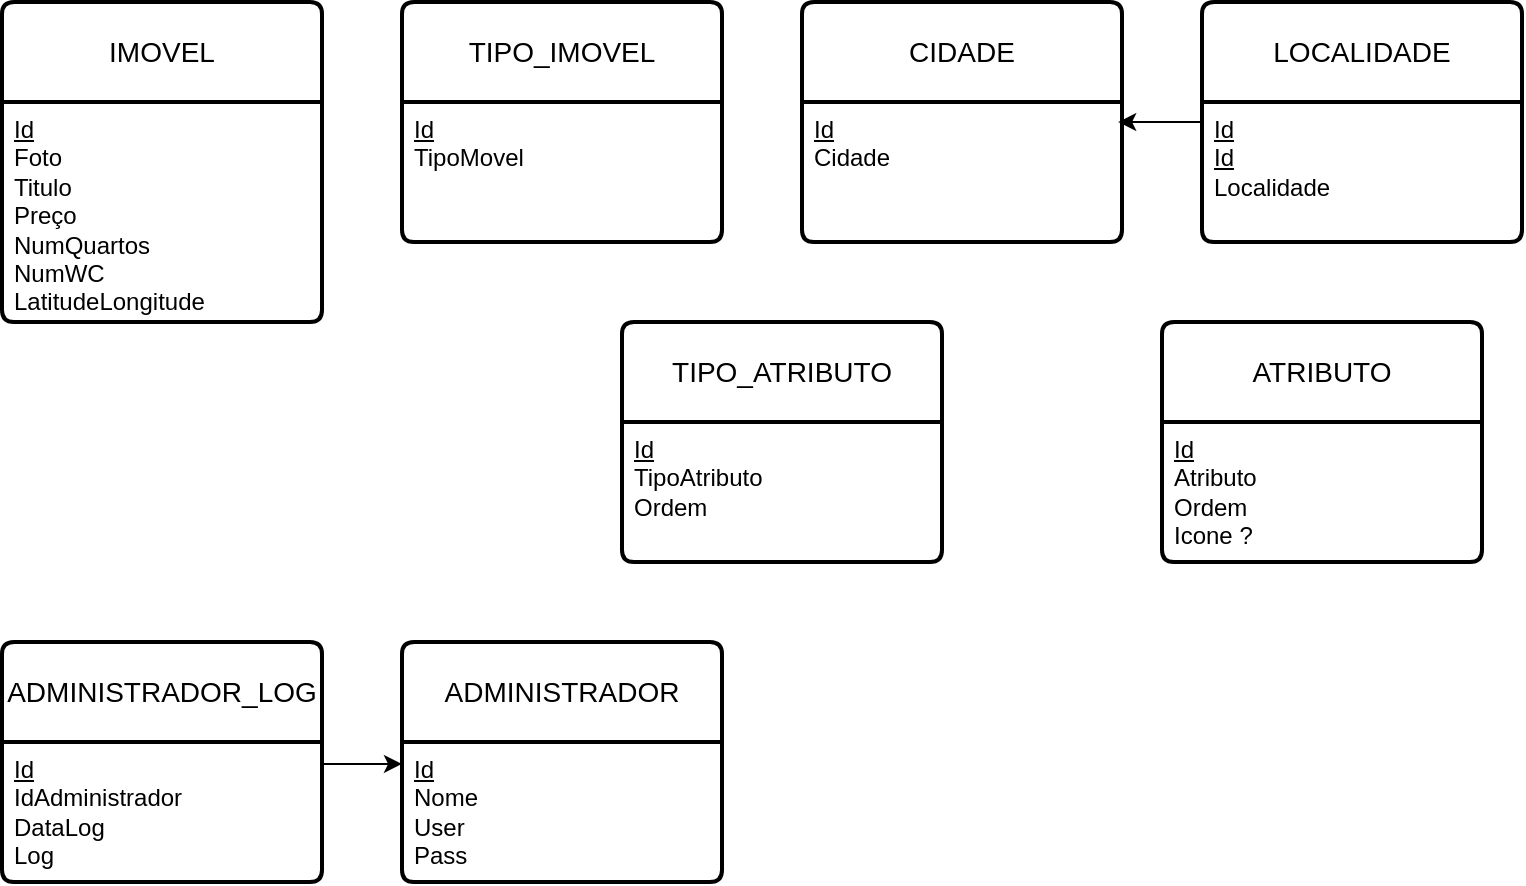 <mxfile version="28.2.7">
  <diagram name="Página-1" id="iOgZG-QpdQuNY-bKq2Vl">
    <mxGraphModel dx="1186" dy="755" grid="1" gridSize="10" guides="1" tooltips="1" connect="1" arrows="1" fold="1" page="1" pageScale="1" pageWidth="827" pageHeight="1169" math="0" shadow="0">
      <root>
        <mxCell id="0" />
        <mxCell id="1" parent="0" />
        <mxCell id="RXP75yjf66JLqtDQgiSF-1" value="ADMINISTRADOR" style="swimlane;childLayout=stackLayout;horizontal=1;startSize=50;horizontalStack=0;rounded=1;fontSize=14;fontStyle=0;strokeWidth=2;resizeParent=0;resizeLast=1;shadow=0;dashed=0;align=center;arcSize=4;whiteSpace=wrap;html=1;" parent="1" vertex="1">
          <mxGeometry x="240" y="400" width="160" height="120" as="geometry" />
        </mxCell>
        <mxCell id="RXP75yjf66JLqtDQgiSF-2" value="&lt;u&gt;Id&lt;/u&gt;&lt;div&gt;Nome&lt;/div&gt;&lt;div&gt;User&lt;br&gt;Pass&lt;/div&gt;" style="align=left;strokeColor=none;fillColor=none;spacingLeft=4;spacingRight=4;fontSize=12;verticalAlign=top;resizable=0;rotatable=0;part=1;html=1;whiteSpace=wrap;" parent="RXP75yjf66JLqtDQgiSF-1" vertex="1">
          <mxGeometry y="50" width="160" height="70" as="geometry" />
        </mxCell>
        <mxCell id="RXP75yjf66JLqtDQgiSF-5" value="TIPO_IMOVEL" style="swimlane;childLayout=stackLayout;horizontal=1;startSize=50;horizontalStack=0;rounded=1;fontSize=14;fontStyle=0;strokeWidth=2;resizeParent=0;resizeLast=1;shadow=0;dashed=0;align=center;arcSize=4;whiteSpace=wrap;html=1;" parent="1" vertex="1">
          <mxGeometry x="240" y="80" width="160" height="120" as="geometry" />
        </mxCell>
        <mxCell id="RXP75yjf66JLqtDQgiSF-6" value="&lt;u&gt;Id&lt;/u&gt;&lt;div&gt;TipoMovel&lt;/div&gt;" style="align=left;strokeColor=none;fillColor=none;spacingLeft=4;spacingRight=4;fontSize=12;verticalAlign=top;resizable=0;rotatable=0;part=1;html=1;whiteSpace=wrap;" parent="RXP75yjf66JLqtDQgiSF-5" vertex="1">
          <mxGeometry y="50" width="160" height="70" as="geometry" />
        </mxCell>
        <mxCell id="RXP75yjf66JLqtDQgiSF-7" value="CIDADE" style="swimlane;childLayout=stackLayout;horizontal=1;startSize=50;horizontalStack=0;rounded=1;fontSize=14;fontStyle=0;strokeWidth=2;resizeParent=0;resizeLast=1;shadow=0;dashed=0;align=center;arcSize=4;whiteSpace=wrap;html=1;" parent="1" vertex="1">
          <mxGeometry x="440" y="80" width="160" height="120" as="geometry" />
        </mxCell>
        <mxCell id="RXP75yjf66JLqtDQgiSF-8" value="&lt;div&gt;&lt;u style=&quot;background-color: transparent; color: light-dark(rgb(0, 0, 0), rgb(255, 255, 255));&quot;&gt;Id&lt;/u&gt;&lt;/div&gt;&lt;div&gt;Cidade&lt;/div&gt;" style="align=left;strokeColor=none;fillColor=none;spacingLeft=4;spacingRight=4;fontSize=12;verticalAlign=top;resizable=0;rotatable=0;part=1;html=1;whiteSpace=wrap;" parent="RXP75yjf66JLqtDQgiSF-7" vertex="1">
          <mxGeometry y="50" width="160" height="70" as="geometry" />
        </mxCell>
        <mxCell id="RXP75yjf66JLqtDQgiSF-9" value="LOCALIDADE" style="swimlane;childLayout=stackLayout;horizontal=1;startSize=50;horizontalStack=0;rounded=1;fontSize=14;fontStyle=0;strokeWidth=2;resizeParent=0;resizeLast=1;shadow=0;dashed=0;align=center;arcSize=4;whiteSpace=wrap;html=1;" parent="1" vertex="1">
          <mxGeometry x="640" y="80" width="160" height="120" as="geometry" />
        </mxCell>
        <mxCell id="RXP75yjf66JLqtDQgiSF-10" value="&lt;div&gt;&lt;u&gt;Id&lt;/u&gt;&lt;/div&gt;&lt;u&gt;Id&lt;/u&gt;&lt;div&gt;Localidade&lt;/div&gt;" style="align=left;strokeColor=none;fillColor=none;spacingLeft=4;spacingRight=4;fontSize=12;verticalAlign=top;resizable=0;rotatable=0;part=1;html=1;whiteSpace=wrap;" parent="RXP75yjf66JLqtDQgiSF-9" vertex="1">
          <mxGeometry y="50" width="160" height="70" as="geometry" />
        </mxCell>
        <mxCell id="RXP75yjf66JLqtDQgiSF-11" value="IMOVEL" style="swimlane;childLayout=stackLayout;horizontal=1;startSize=50;horizontalStack=0;rounded=1;fontSize=14;fontStyle=0;strokeWidth=2;resizeParent=0;resizeLast=1;shadow=0;dashed=0;align=center;arcSize=4;whiteSpace=wrap;html=1;" parent="1" vertex="1">
          <mxGeometry x="40" y="80" width="160" height="160" as="geometry" />
        </mxCell>
        <mxCell id="RXP75yjf66JLqtDQgiSF-12" value="&lt;u&gt;Id&lt;/u&gt;&lt;div&gt;Foto&lt;/div&gt;&lt;div&gt;Titulo&lt;/div&gt;&lt;div&gt;Preço&lt;/div&gt;&lt;div&gt;NumQuartos&lt;/div&gt;&lt;div&gt;NumWC&lt;/div&gt;&lt;div&gt;LatitudeLongitude&lt;/div&gt;" style="align=left;strokeColor=none;fillColor=none;spacingLeft=4;spacingRight=4;fontSize=12;verticalAlign=top;resizable=0;rotatable=0;part=1;html=1;whiteSpace=wrap;" parent="RXP75yjf66JLqtDQgiSF-11" vertex="1">
          <mxGeometry y="50" width="160" height="110" as="geometry" />
        </mxCell>
        <mxCell id="RXP75yjf66JLqtDQgiSF-13" value="ADMINISTRADOR_LOG" style="swimlane;childLayout=stackLayout;horizontal=1;startSize=50;horizontalStack=0;rounded=1;fontSize=14;fontStyle=0;strokeWidth=2;resizeParent=0;resizeLast=1;shadow=0;dashed=0;align=center;arcSize=4;whiteSpace=wrap;html=1;" parent="1" vertex="1">
          <mxGeometry x="40" y="400" width="160" height="120" as="geometry" />
        </mxCell>
        <mxCell id="RXP75yjf66JLqtDQgiSF-14" value="&lt;div&gt;&lt;u&gt;Id&lt;/u&gt;&lt;span style=&quot;background-color: transparent; color: light-dark(rgb(0, 0, 0), rgb(255, 255, 255));&quot;&gt;&lt;/span&gt;&lt;/div&gt;&lt;div&gt;&lt;span style=&quot;background-color: transparent; color: light-dark(rgb(0, 0, 0), rgb(255, 255, 255));&quot;&gt;IdAdministrador&lt;/span&gt;&lt;/div&gt;&lt;div&gt;DataLog&lt;/div&gt;&lt;div&gt;Log&lt;/div&gt;" style="align=left;strokeColor=none;fillColor=none;spacingLeft=4;spacingRight=4;fontSize=12;verticalAlign=top;resizable=0;rotatable=0;part=1;html=1;whiteSpace=wrap;" parent="RXP75yjf66JLqtDQgiSF-13" vertex="1">
          <mxGeometry y="50" width="160" height="70" as="geometry" />
        </mxCell>
        <mxCell id="RXP75yjf66JLqtDQgiSF-15" value="ATRIBUTO" style="swimlane;childLayout=stackLayout;horizontal=1;startSize=50;horizontalStack=0;rounded=1;fontSize=14;fontStyle=0;strokeWidth=2;resizeParent=0;resizeLast=1;shadow=0;dashed=0;align=center;arcSize=4;whiteSpace=wrap;html=1;" parent="1" vertex="1">
          <mxGeometry x="620" y="240" width="160" height="120" as="geometry" />
        </mxCell>
        <mxCell id="RXP75yjf66JLqtDQgiSF-16" value="&lt;u&gt;Id&lt;/u&gt;&lt;div&gt;Atributo&lt;/div&gt;&lt;div&gt;Ordem&lt;/div&gt;&lt;div&gt;Icone ?&lt;/div&gt;" style="align=left;strokeColor=none;fillColor=none;spacingLeft=4;spacingRight=4;fontSize=12;verticalAlign=top;resizable=0;rotatable=0;part=1;html=1;whiteSpace=wrap;" parent="RXP75yjf66JLqtDQgiSF-15" vertex="1">
          <mxGeometry y="50" width="160" height="70" as="geometry" />
        </mxCell>
        <mxCell id="RXP75yjf66JLqtDQgiSF-17" value="TIPO_ATRIBUTO" style="swimlane;childLayout=stackLayout;horizontal=1;startSize=50;horizontalStack=0;rounded=1;fontSize=14;fontStyle=0;strokeWidth=2;resizeParent=0;resizeLast=1;shadow=0;dashed=0;align=center;arcSize=4;whiteSpace=wrap;html=1;" parent="1" vertex="1">
          <mxGeometry x="350" y="240" width="160" height="120" as="geometry" />
        </mxCell>
        <mxCell id="RXP75yjf66JLqtDQgiSF-18" value="&lt;u&gt;Id&lt;/u&gt;&lt;div&gt;TipoAtributo&lt;/div&gt;&lt;div&gt;Ordem&lt;/div&gt;" style="align=left;strokeColor=none;fillColor=none;spacingLeft=4;spacingRight=4;fontSize=12;verticalAlign=top;resizable=0;rotatable=0;part=1;html=1;whiteSpace=wrap;" parent="RXP75yjf66JLqtDQgiSF-17" vertex="1">
          <mxGeometry y="50" width="160" height="70" as="geometry" />
        </mxCell>
        <mxCell id="m7FrAst2L8pcxr4IMSZr-1" style="edgeStyle=orthogonalEdgeStyle;rounded=0;orthogonalLoop=1;jettySize=auto;html=1;exitX=1.006;exitY=0.157;exitDx=0;exitDy=0;entryX=0;entryY=0.157;entryDx=0;entryDy=0;entryPerimeter=0;exitPerimeter=0;" edge="1" parent="1" source="RXP75yjf66JLqtDQgiSF-14" target="RXP75yjf66JLqtDQgiSF-2">
          <mxGeometry relative="1" as="geometry" />
        </mxCell>
        <mxCell id="m7FrAst2L8pcxr4IMSZr-6" style="edgeStyle=orthogonalEdgeStyle;rounded=0;orthogonalLoop=1;jettySize=auto;html=1;exitX=0;exitY=0.5;exitDx=0;exitDy=0;entryX=0.988;entryY=0.143;entryDx=0;entryDy=0;entryPerimeter=0;" edge="1" parent="1" source="RXP75yjf66JLqtDQgiSF-9" target="RXP75yjf66JLqtDQgiSF-8">
          <mxGeometry relative="1" as="geometry" />
        </mxCell>
      </root>
    </mxGraphModel>
  </diagram>
</mxfile>
